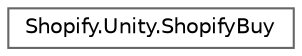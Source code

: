 digraph "Graphical Class Hierarchy"
{
 // LATEX_PDF_SIZE
  bgcolor="transparent";
  edge [fontname=Helvetica,fontsize=10,labelfontname=Helvetica,labelfontsize=10];
  node [fontname=Helvetica,fontsize=10,shape=box,height=0.2,width=0.4];
  rankdir="LR";
  Node0 [id="Node000000",label="Shopify.Unity.ShopifyBuy",height=0.2,width=0.4,color="grey40", fillcolor="white", style="filled",URL="$class_shopify_1_1_unity_1_1_shopify_buy.html",tooltip="Is the main entry point for the Shopify SDK for Unity. Using  you'll create a client which can create..."];
}
